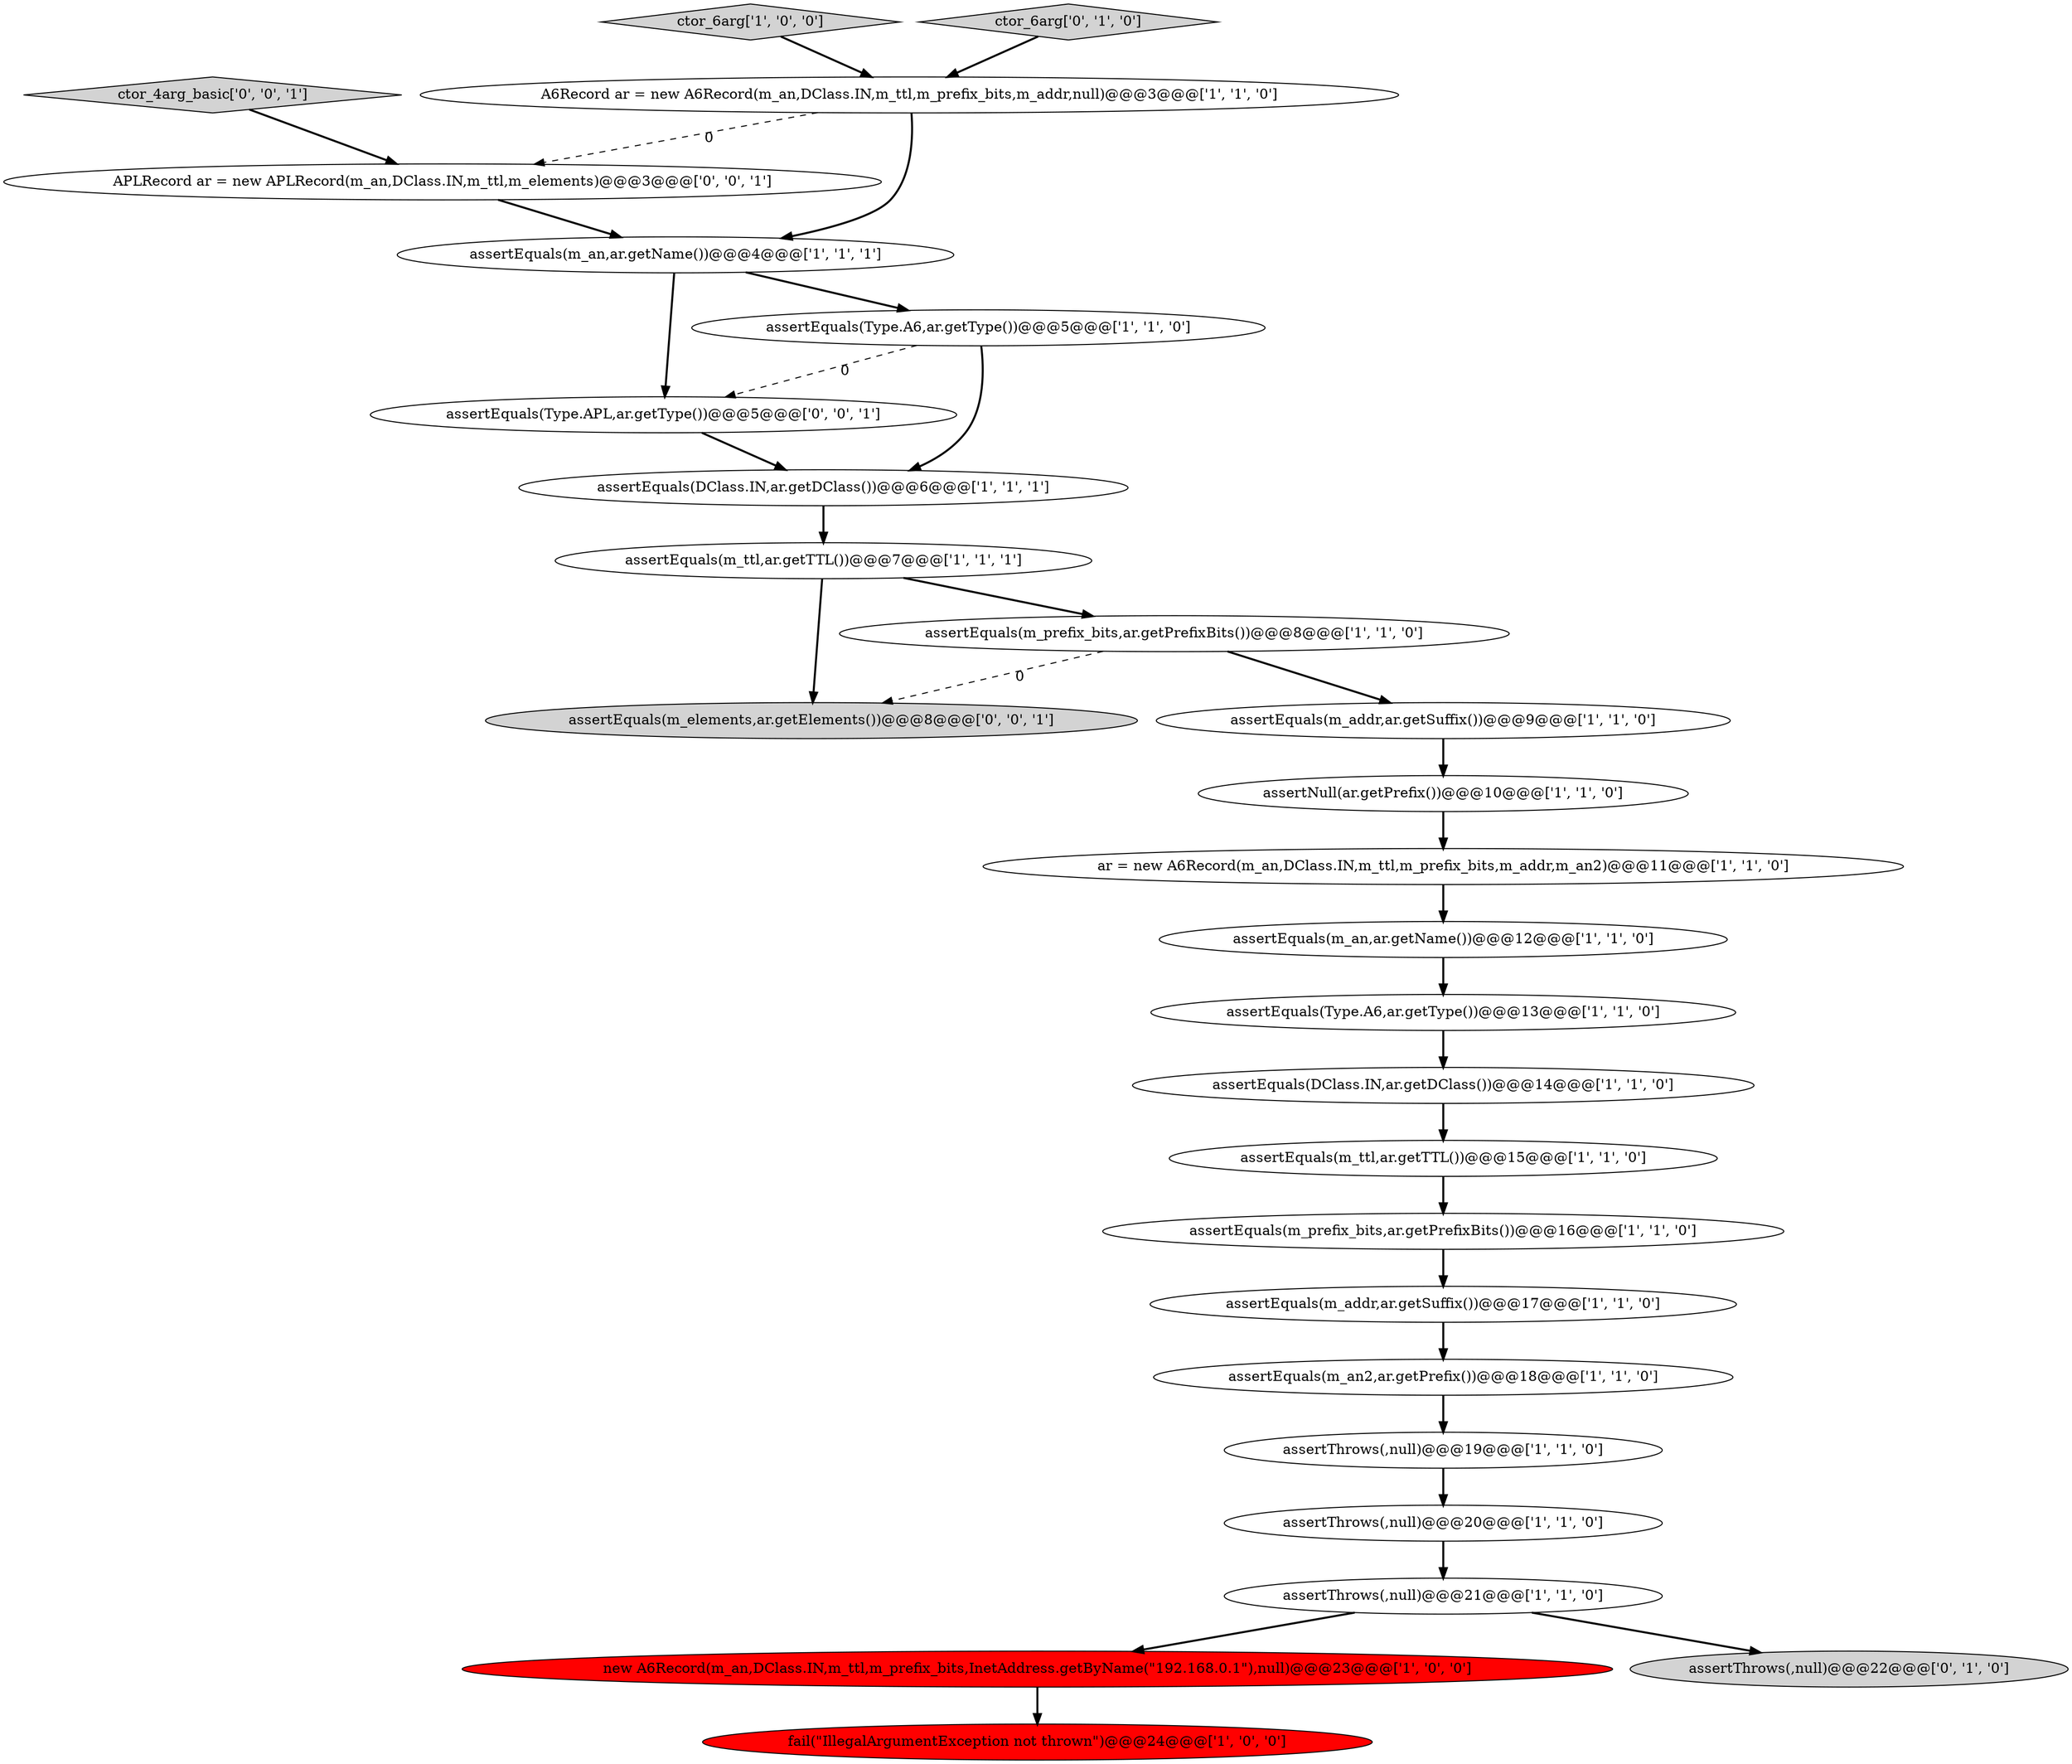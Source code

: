 digraph {
5 [style = filled, label = "assertEquals(m_addr,ar.getSuffix())@@@9@@@['1', '1', '0']", fillcolor = white, shape = ellipse image = "AAA0AAABBB1BBB"];
18 [style = filled, label = "assertThrows(,null)@@@19@@@['1', '1', '0']", fillcolor = white, shape = ellipse image = "AAA0AAABBB1BBB"];
1 [style = filled, label = "assertEquals(DClass.IN,ar.getDClass())@@@6@@@['1', '1', '1']", fillcolor = white, shape = ellipse image = "AAA0AAABBB1BBB"];
25 [style = filled, label = "assertEquals(m_elements,ar.getElements())@@@8@@@['0', '0', '1']", fillcolor = lightgray, shape = ellipse image = "AAA0AAABBB3BBB"];
19 [style = filled, label = "new A6Record(m_an,DClass.IN,m_ttl,m_prefix_bits,InetAddress.getByName(\"192.168.0.1\"),null)@@@23@@@['1', '0', '0']", fillcolor = red, shape = ellipse image = "AAA1AAABBB1BBB"];
6 [style = filled, label = "assertEquals(DClass.IN,ar.getDClass())@@@14@@@['1', '1', '0']", fillcolor = white, shape = ellipse image = "AAA0AAABBB1BBB"];
10 [style = filled, label = "assertEquals(m_an,ar.getName())@@@12@@@['1', '1', '0']", fillcolor = white, shape = ellipse image = "AAA0AAABBB1BBB"];
13 [style = filled, label = "A6Record ar = new A6Record(m_an,DClass.IN,m_ttl,m_prefix_bits,m_addr,null)@@@3@@@['1', '1', '0']", fillcolor = white, shape = ellipse image = "AAA0AAABBB1BBB"];
15 [style = filled, label = "ctor_6arg['1', '0', '0']", fillcolor = lightgray, shape = diamond image = "AAA0AAABBB1BBB"];
8 [style = filled, label = "assertEquals(m_ttl,ar.getTTL())@@@7@@@['1', '1', '1']", fillcolor = white, shape = ellipse image = "AAA0AAABBB1BBB"];
20 [style = filled, label = "assertEquals(Type.A6,ar.getType())@@@13@@@['1', '1', '0']", fillcolor = white, shape = ellipse image = "AAA0AAABBB1BBB"];
22 [style = filled, label = "assertThrows(,null)@@@22@@@['0', '1', '0']", fillcolor = lightgray, shape = ellipse image = "AAA0AAABBB2BBB"];
17 [style = filled, label = "fail(\"IllegalArgumentException not thrown\")@@@24@@@['1', '0', '0']", fillcolor = red, shape = ellipse image = "AAA1AAABBB1BBB"];
0 [style = filled, label = "assertEquals(m_ttl,ar.getTTL())@@@15@@@['1', '1', '0']", fillcolor = white, shape = ellipse image = "AAA0AAABBB1BBB"];
14 [style = filled, label = "ar = new A6Record(m_an,DClass.IN,m_ttl,m_prefix_bits,m_addr,m_an2)@@@11@@@['1', '1', '0']", fillcolor = white, shape = ellipse image = "AAA0AAABBB1BBB"];
27 [style = filled, label = "ctor_4arg_basic['0', '0', '1']", fillcolor = lightgray, shape = diamond image = "AAA0AAABBB3BBB"];
11 [style = filled, label = "assertEquals(m_an2,ar.getPrefix())@@@18@@@['1', '1', '0']", fillcolor = white, shape = ellipse image = "AAA0AAABBB1BBB"];
4 [style = filled, label = "assertThrows(,null)@@@20@@@['1', '1', '0']", fillcolor = white, shape = ellipse image = "AAA0AAABBB1BBB"];
3 [style = filled, label = "assertEquals(m_prefix_bits,ar.getPrefixBits())@@@8@@@['1', '1', '0']", fillcolor = white, shape = ellipse image = "AAA0AAABBB1BBB"];
24 [style = filled, label = "assertEquals(Type.APL,ar.getType())@@@5@@@['0', '0', '1']", fillcolor = white, shape = ellipse image = "AAA0AAABBB3BBB"];
7 [style = filled, label = "assertThrows(,null)@@@21@@@['1', '1', '0']", fillcolor = white, shape = ellipse image = "AAA0AAABBB1BBB"];
9 [style = filled, label = "assertEquals(m_prefix_bits,ar.getPrefixBits())@@@16@@@['1', '1', '0']", fillcolor = white, shape = ellipse image = "AAA0AAABBB1BBB"];
16 [style = filled, label = "assertEquals(m_an,ar.getName())@@@4@@@['1', '1', '1']", fillcolor = white, shape = ellipse image = "AAA0AAABBB1BBB"];
2 [style = filled, label = "assertEquals(Type.A6,ar.getType())@@@5@@@['1', '1', '0']", fillcolor = white, shape = ellipse image = "AAA0AAABBB1BBB"];
23 [style = filled, label = "ctor_6arg['0', '1', '0']", fillcolor = lightgray, shape = diamond image = "AAA0AAABBB2BBB"];
26 [style = filled, label = "APLRecord ar = new APLRecord(m_an,DClass.IN,m_ttl,m_elements)@@@3@@@['0', '0', '1']", fillcolor = white, shape = ellipse image = "AAA0AAABBB3BBB"];
21 [style = filled, label = "assertEquals(m_addr,ar.getSuffix())@@@17@@@['1', '1', '0']", fillcolor = white, shape = ellipse image = "AAA0AAABBB1BBB"];
12 [style = filled, label = "assertNull(ar.getPrefix())@@@10@@@['1', '1', '0']", fillcolor = white, shape = ellipse image = "AAA0AAABBB1BBB"];
0->9 [style = bold, label=""];
10->20 [style = bold, label=""];
15->13 [style = bold, label=""];
1->8 [style = bold, label=""];
2->1 [style = bold, label=""];
16->24 [style = bold, label=""];
8->3 [style = bold, label=""];
14->10 [style = bold, label=""];
6->0 [style = bold, label=""];
19->17 [style = bold, label=""];
20->6 [style = bold, label=""];
16->2 [style = bold, label=""];
13->26 [style = dashed, label="0"];
13->16 [style = bold, label=""];
4->7 [style = bold, label=""];
11->18 [style = bold, label=""];
26->16 [style = bold, label=""];
7->22 [style = bold, label=""];
3->5 [style = bold, label=""];
18->4 [style = bold, label=""];
5->12 [style = bold, label=""];
21->11 [style = bold, label=""];
23->13 [style = bold, label=""];
12->14 [style = bold, label=""];
9->21 [style = bold, label=""];
24->1 [style = bold, label=""];
2->24 [style = dashed, label="0"];
7->19 [style = bold, label=""];
8->25 [style = bold, label=""];
27->26 [style = bold, label=""];
3->25 [style = dashed, label="0"];
}
